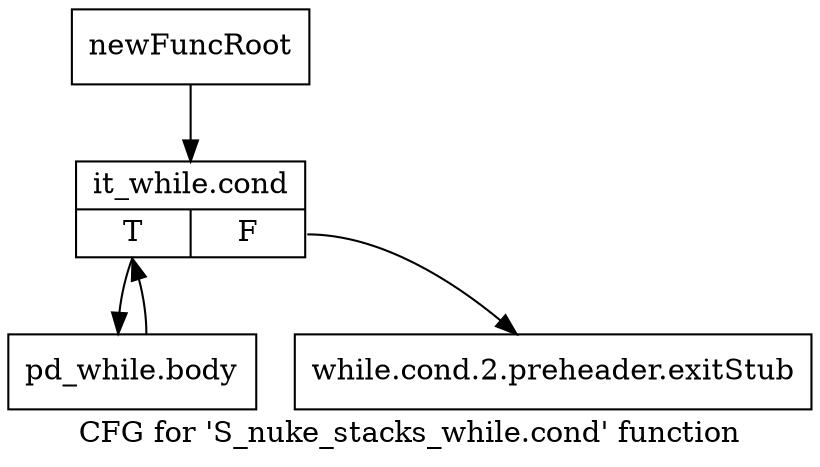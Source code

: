 digraph "CFG for 'S_nuke_stacks_while.cond' function" {
	label="CFG for 'S_nuke_stacks_while.cond' function";

	Node0x4d5e3d0 [shape=record,label="{newFuncRoot}"];
	Node0x4d5e3d0 -> Node0x4d5e470;
	Node0x4d5e420 [shape=record,label="{while.cond.2.preheader.exitStub}"];
	Node0x4d5e470 [shape=record,label="{it_while.cond|{<s0>T|<s1>F}}"];
	Node0x4d5e470:s0 -> Node0x4d5e4c0;
	Node0x4d5e470:s1 -> Node0x4d5e420;
	Node0x4d5e4c0 [shape=record,label="{pd_while.body}"];
	Node0x4d5e4c0 -> Node0x4d5e470;
}
